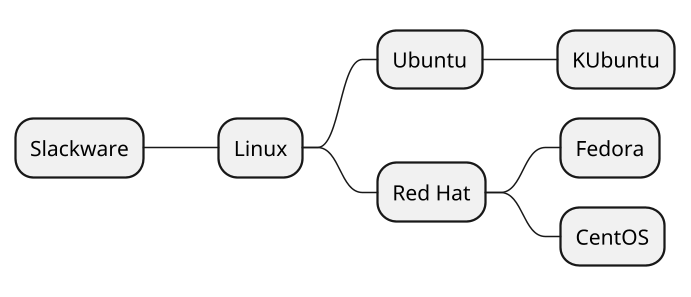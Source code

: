 @startmindmap
scale 1.5
+ Linux
++ Ubuntu
+++ KUbuntu
++ Red Hat
+++ Fedora
+++ CentOS
-- Slackware



@endmindmap